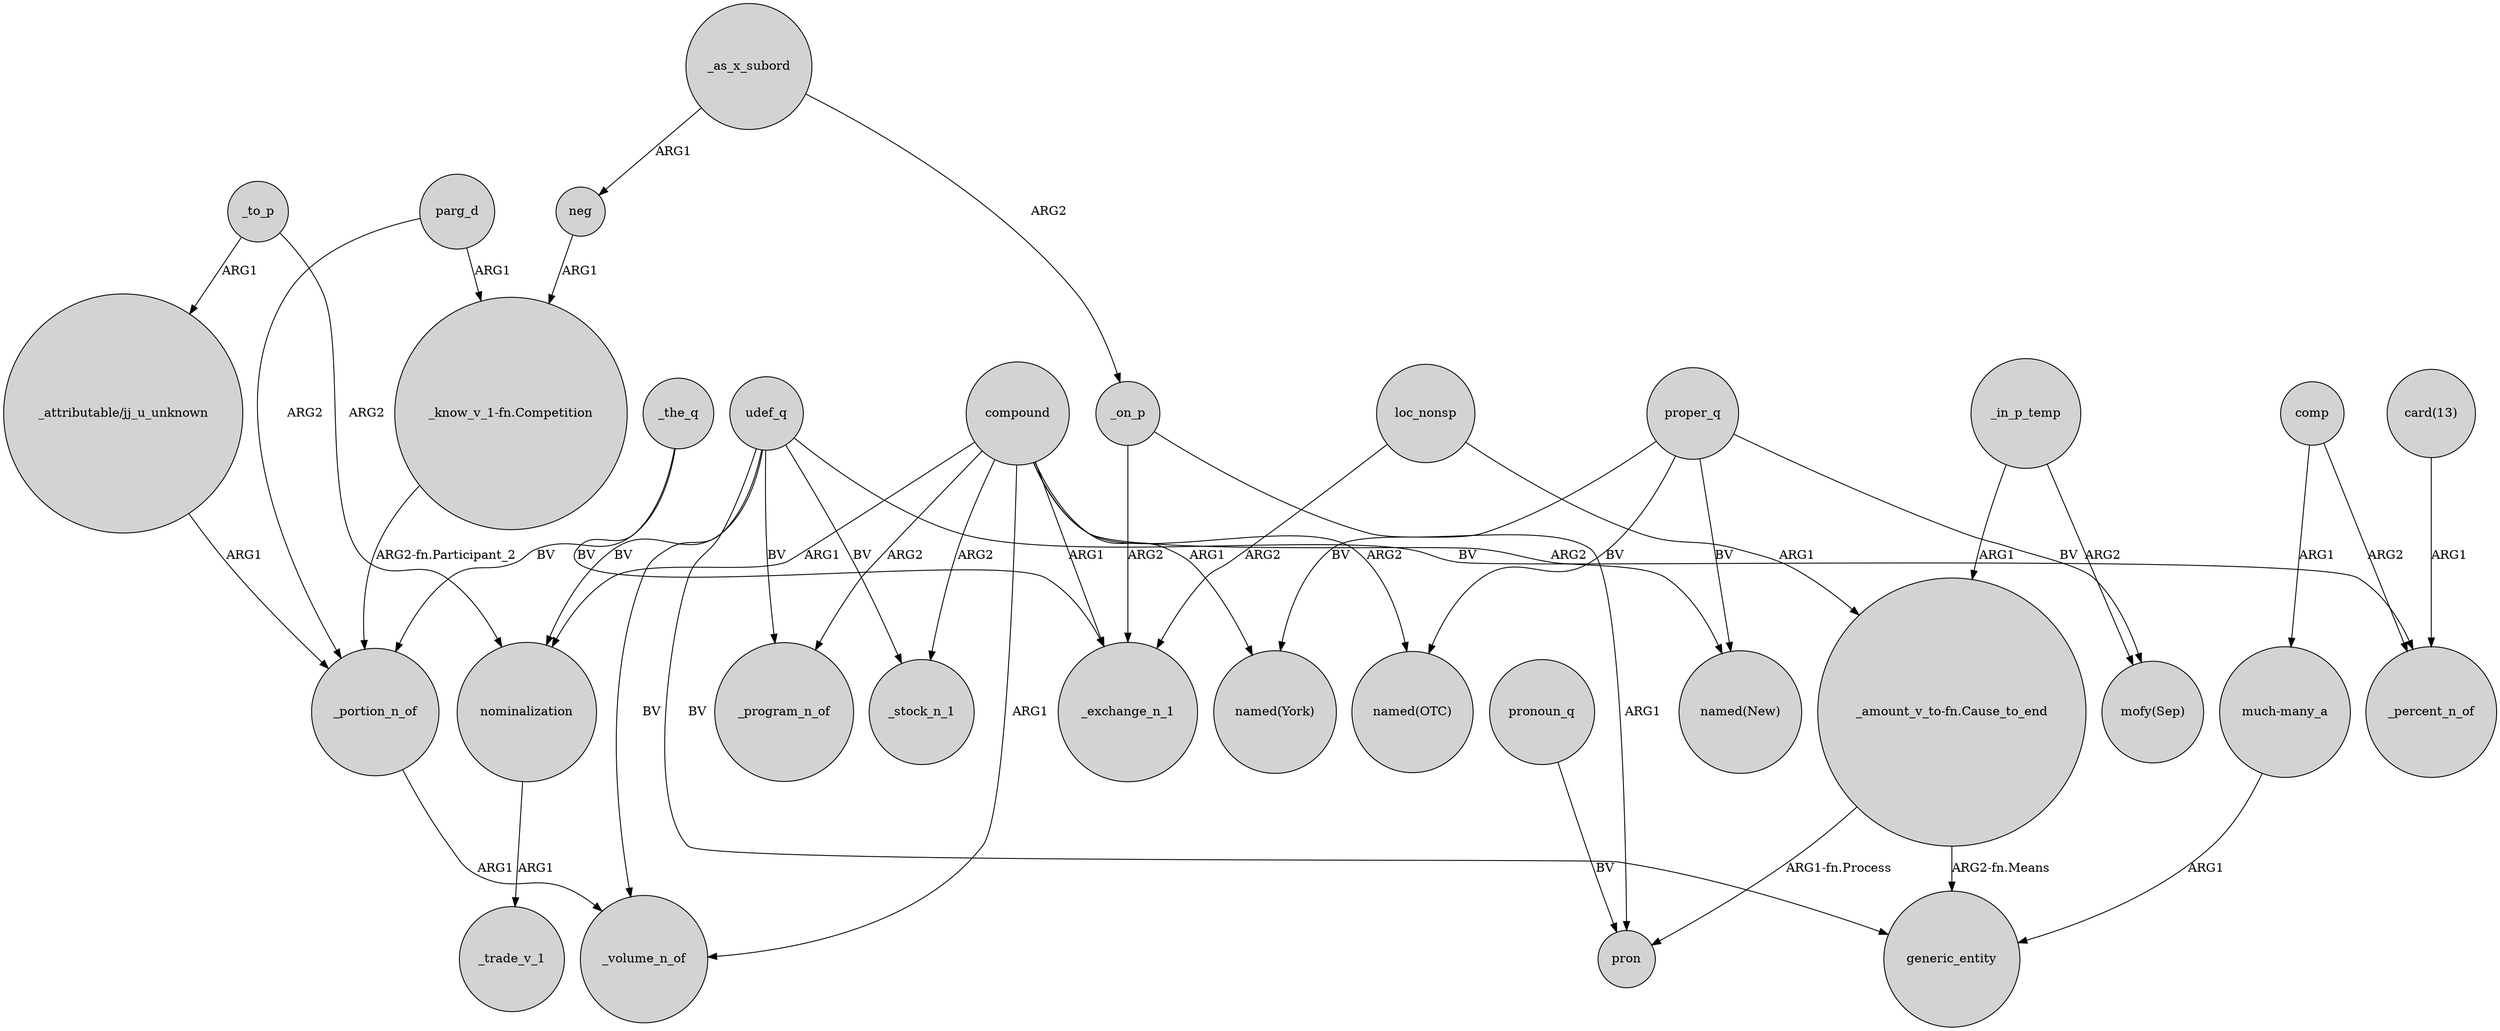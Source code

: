 digraph {
	node [shape=circle style=filled]
	compound -> _volume_n_of [label=ARG1]
	compound -> "named(New)" [label=ARG2]
	proper_q -> "named(New)" [label=BV]
	udef_q -> nominalization [label=BV]
	loc_nonsp -> _exchange_n_1 [label=ARG2]
	_in_p_temp -> "_amount_v_to-fn.Cause_to_end" [label=ARG1]
	"_know_v_1-fn.Competition" -> _portion_n_of [label="ARG2-fn.Participant_2"]
	_as_x_subord -> _on_p [label=ARG2]
	_the_q -> _portion_n_of [label=BV]
	_on_p -> _exchange_n_1 [label=ARG2]
	_portion_n_of -> _volume_n_of [label=ARG1]
	udef_q -> _volume_n_of [label=BV]
	udef_q -> generic_entity [label=BV]
	udef_q -> _program_n_of [label=BV]
	compound -> _exchange_n_1 [label=ARG1]
	proper_q -> "named(York)" [label=BV]
	_to_p -> nominalization [label=ARG2]
	_on_p -> pron [label=ARG1]
	compound -> _program_n_of [label=ARG2]
	pronoun_q -> pron [label=BV]
	compound -> nominalization [label=ARG1]
	udef_q -> _stock_n_1 [label=BV]
	comp -> "much-many_a" [label=ARG1]
	_as_x_subord -> neg [label=ARG1]
	"much-many_a" -> generic_entity [label=ARG1]
	proper_q -> "named(OTC)" [label=BV]
	"card(13)" -> _percent_n_of [label=ARG1]
	udef_q -> _percent_n_of [label=BV]
	compound -> _stock_n_1 [label=ARG2]
	loc_nonsp -> "_amount_v_to-fn.Cause_to_end" [label=ARG1]
	"_amount_v_to-fn.Cause_to_end" -> pron [label="ARG1-fn.Process"]
	"_amount_v_to-fn.Cause_to_end" -> generic_entity [label="ARG2-fn.Means"]
	neg -> "_know_v_1-fn.Competition" [label=ARG1]
	parg_d -> "_know_v_1-fn.Competition" [label=ARG1]
	_to_p -> "_attributable/jj_u_unknown" [label=ARG1]
	proper_q -> "mofy(Sep)" [label=BV]
	"_attributable/jj_u_unknown" -> _portion_n_of [label=ARG1]
	compound -> "named(York)" [label=ARG1]
	_the_q -> _exchange_n_1 [label=BV]
	parg_d -> _portion_n_of [label=ARG2]
	nominalization -> _trade_v_1 [label=ARG1]
	compound -> "named(OTC)" [label=ARG2]
	_in_p_temp -> "mofy(Sep)" [label=ARG2]
	comp -> _percent_n_of [label=ARG2]
}
